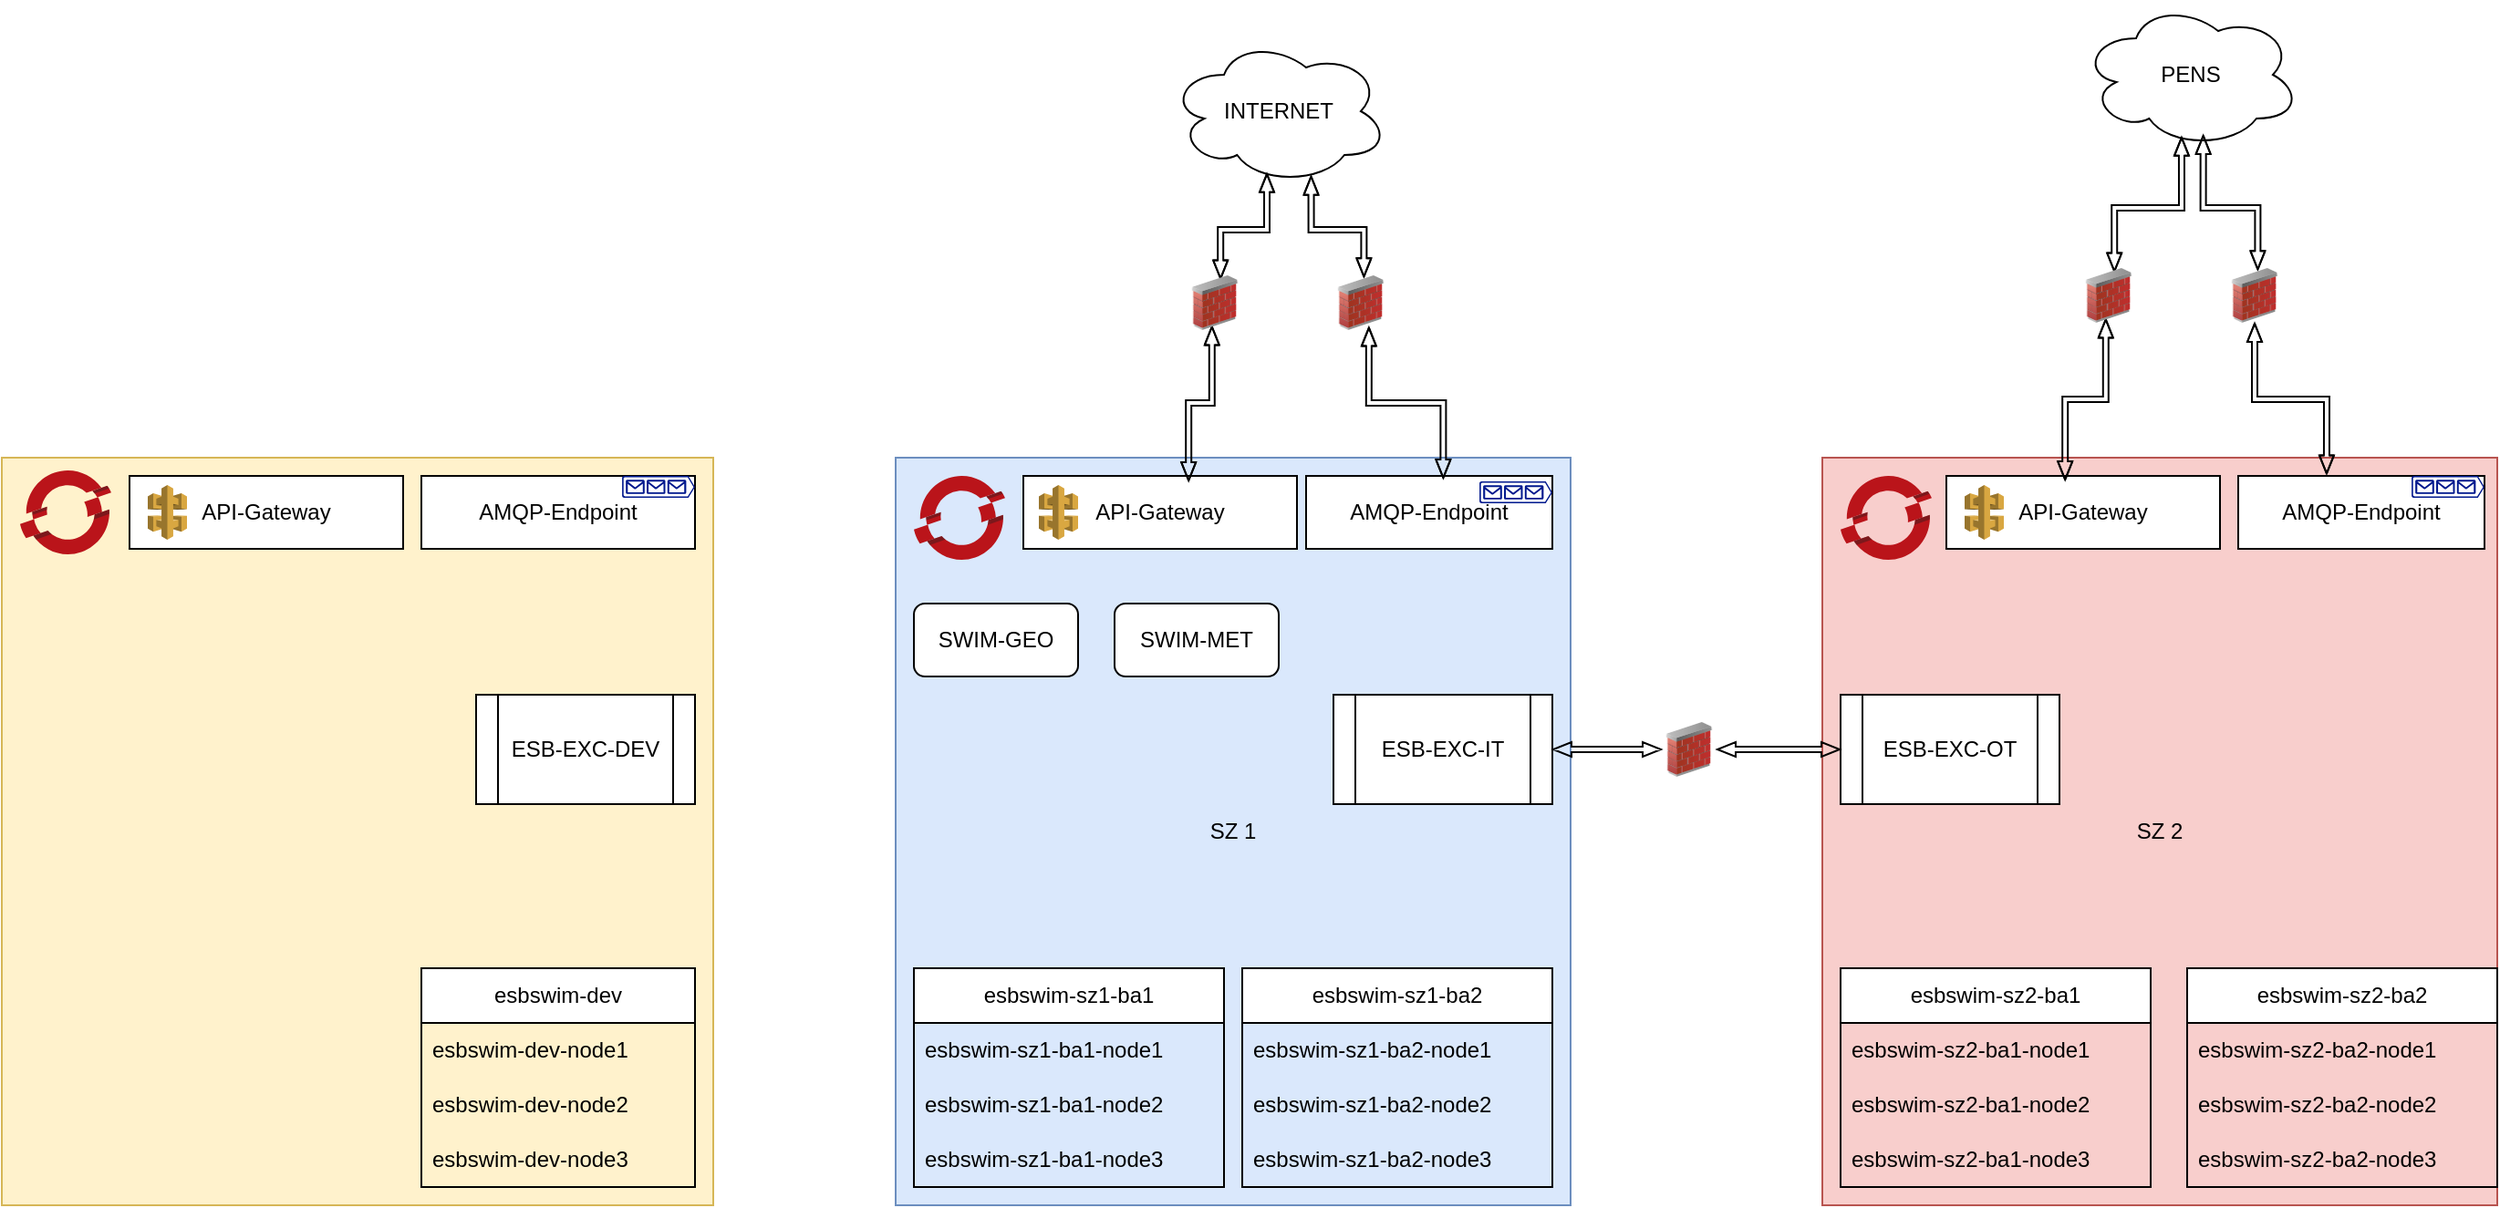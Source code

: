<mxfile version="24.7.17">
  <diagram name="Page-1" id="FNupXKHGurG4gmG0nF9r">
    <mxGraphModel dx="2887" dy="1863" grid="1" gridSize="10" guides="1" tooltips="1" connect="1" arrows="1" fold="1" page="1" pageScale="1" pageWidth="850" pageHeight="1100" math="0" shadow="0">
      <root>
        <mxCell id="0" />
        <mxCell id="1" parent="0" />
        <mxCell id="O3PTXH11fTzjpiajHuYh-46" value="" style="group" vertex="1" connectable="0" parent="1">
          <mxGeometry x="200" y="-230" width="370" height="410" as="geometry" />
        </mxCell>
        <mxCell id="O3PTXH11fTzjpiajHuYh-37" value="SZ 1" style="rounded=0;whiteSpace=wrap;html=1;fillColor=#dae8fc;strokeColor=#6c8ebf;" vertex="1" parent="O3PTXH11fTzjpiajHuYh-46">
          <mxGeometry width="370" height="410" as="geometry" />
        </mxCell>
        <mxCell id="O3PTXH11fTzjpiajHuYh-9" value="&lt;div&gt;esbswim-sz1-ba1&lt;/div&gt;" style="swimlane;fontStyle=0;childLayout=stackLayout;horizontal=1;startSize=30;horizontalStack=0;resizeParent=1;resizeParentMax=0;resizeLast=0;collapsible=1;marginBottom=0;whiteSpace=wrap;html=1;" vertex="1" parent="O3PTXH11fTzjpiajHuYh-46">
          <mxGeometry x="10" y="280" width="170" height="120" as="geometry" />
        </mxCell>
        <mxCell id="O3PTXH11fTzjpiajHuYh-10" value="&lt;div&gt;&lt;div&gt;esbswim-sz1-ba1-node1&lt;/div&gt;&lt;/div&gt;" style="text;strokeColor=none;fillColor=none;align=left;verticalAlign=middle;spacingLeft=4;spacingRight=4;overflow=hidden;points=[[0,0.5],[1,0.5]];portConstraint=eastwest;rotatable=0;whiteSpace=wrap;html=1;" vertex="1" parent="O3PTXH11fTzjpiajHuYh-9">
          <mxGeometry y="30" width="170" height="30" as="geometry" />
        </mxCell>
        <mxCell id="O3PTXH11fTzjpiajHuYh-11" value="&lt;div&gt;esbswim-sz1-ba1-node2&lt;/div&gt;" style="text;strokeColor=none;fillColor=none;align=left;verticalAlign=middle;spacingLeft=4;spacingRight=4;overflow=hidden;points=[[0,0.5],[1,0.5]];portConstraint=eastwest;rotatable=0;whiteSpace=wrap;html=1;" vertex="1" parent="O3PTXH11fTzjpiajHuYh-9">
          <mxGeometry y="60" width="170" height="30" as="geometry" />
        </mxCell>
        <mxCell id="O3PTXH11fTzjpiajHuYh-12" value="&lt;div&gt;esbswim-sz1-ba1-node3&lt;/div&gt;" style="text;strokeColor=none;fillColor=none;align=left;verticalAlign=middle;spacingLeft=4;spacingRight=4;overflow=hidden;points=[[0,0.5],[1,0.5]];portConstraint=eastwest;rotatable=0;whiteSpace=wrap;html=1;" vertex="1" parent="O3PTXH11fTzjpiajHuYh-9">
          <mxGeometry y="90" width="170" height="30" as="geometry" />
        </mxCell>
        <mxCell id="O3PTXH11fTzjpiajHuYh-17" value="&lt;div&gt;esbswim-sz1-ba2&lt;/div&gt;" style="swimlane;fontStyle=0;childLayout=stackLayout;horizontal=1;startSize=30;horizontalStack=0;resizeParent=1;resizeParentMax=0;resizeLast=0;collapsible=1;marginBottom=0;whiteSpace=wrap;html=1;" vertex="1" parent="O3PTXH11fTzjpiajHuYh-46">
          <mxGeometry x="190" y="280" width="170" height="120" as="geometry" />
        </mxCell>
        <mxCell id="O3PTXH11fTzjpiajHuYh-18" value="&lt;div&gt;&lt;div&gt;esbswim-sz1-ba2-node1&lt;/div&gt;&lt;/div&gt;" style="text;strokeColor=none;fillColor=none;align=left;verticalAlign=middle;spacingLeft=4;spacingRight=4;overflow=hidden;points=[[0,0.5],[1,0.5]];portConstraint=eastwest;rotatable=0;whiteSpace=wrap;html=1;" vertex="1" parent="O3PTXH11fTzjpiajHuYh-17">
          <mxGeometry y="30" width="170" height="30" as="geometry" />
        </mxCell>
        <mxCell id="O3PTXH11fTzjpiajHuYh-19" value="&lt;div&gt;esbswim-sz1-ba2-node2&lt;/div&gt;" style="text;strokeColor=none;fillColor=none;align=left;verticalAlign=middle;spacingLeft=4;spacingRight=4;overflow=hidden;points=[[0,0.5],[1,0.5]];portConstraint=eastwest;rotatable=0;whiteSpace=wrap;html=1;" vertex="1" parent="O3PTXH11fTzjpiajHuYh-17">
          <mxGeometry y="60" width="170" height="30" as="geometry" />
        </mxCell>
        <mxCell id="O3PTXH11fTzjpiajHuYh-20" value="&lt;div&gt;esbswim-sz1-ba2-node3&lt;/div&gt;" style="text;strokeColor=none;fillColor=none;align=left;verticalAlign=middle;spacingLeft=4;spacingRight=4;overflow=hidden;points=[[0,0.5],[1,0.5]];portConstraint=eastwest;rotatable=0;whiteSpace=wrap;html=1;" vertex="1" parent="O3PTXH11fTzjpiajHuYh-17">
          <mxGeometry y="90" width="170" height="30" as="geometry" />
        </mxCell>
        <mxCell id="O3PTXH11fTzjpiajHuYh-34" value="" style="image;sketch=0;aspect=fixed;html=1;points=[];align=center;fontSize=12;image=img/lib/mscae/OpenShift.svg;" vertex="1" parent="O3PTXH11fTzjpiajHuYh-46">
          <mxGeometry x="10" y="10" width="50" height="46" as="geometry" />
        </mxCell>
        <mxCell id="O3PTXH11fTzjpiajHuYh-39" value="SWIM-GEO" style="rounded=1;whiteSpace=wrap;html=1;" vertex="1" parent="O3PTXH11fTzjpiajHuYh-46">
          <mxGeometry x="10" y="80" width="90" height="40" as="geometry" />
        </mxCell>
        <mxCell id="O3PTXH11fTzjpiajHuYh-40" value="SWIM-MET" style="rounded=1;whiteSpace=wrap;html=1;" vertex="1" parent="O3PTXH11fTzjpiajHuYh-46">
          <mxGeometry x="120" y="80" width="90" height="40" as="geometry" />
        </mxCell>
        <mxCell id="O3PTXH11fTzjpiajHuYh-42" value="&lt;div&gt;ESB-EXC-IT&lt;/div&gt;" style="shape=process;whiteSpace=wrap;html=1;backgroundOutline=1;" vertex="1" parent="O3PTXH11fTzjpiajHuYh-46">
          <mxGeometry x="240" y="130" width="120" height="60" as="geometry" />
        </mxCell>
        <mxCell id="O3PTXH11fTzjpiajHuYh-65" value="&lt;div&gt;API-Gateway&lt;/div&gt;" style="rounded=0;whiteSpace=wrap;html=1;" vertex="1" parent="O3PTXH11fTzjpiajHuYh-46">
          <mxGeometry x="70" y="10" width="150" height="40" as="geometry" />
        </mxCell>
        <mxCell id="O3PTXH11fTzjpiajHuYh-67" value="AMQP-Endpoint" style="rounded=0;whiteSpace=wrap;html=1;" vertex="1" parent="O3PTXH11fTzjpiajHuYh-46">
          <mxGeometry x="225" y="10" width="135" height="40" as="geometry" />
        </mxCell>
        <mxCell id="O3PTXH11fTzjpiajHuYh-68" value="" style="sketch=0;aspect=fixed;pointerEvents=1;shadow=0;dashed=0;html=1;strokeColor=none;labelPosition=center;verticalLabelPosition=bottom;verticalAlign=top;align=center;fillColor=#00188D;shape=mxgraph.azure.queue_generic" vertex="1" parent="O3PTXH11fTzjpiajHuYh-46">
          <mxGeometry x="320" y="13" width="40" height="12" as="geometry" />
        </mxCell>
        <mxCell id="O3PTXH11fTzjpiajHuYh-47" value="" style="group" vertex="1" connectable="0" parent="1">
          <mxGeometry x="708" y="-230" width="370" height="410" as="geometry" />
        </mxCell>
        <mxCell id="O3PTXH11fTzjpiajHuYh-38" value="&lt;div&gt;SZ 2&lt;/div&gt;" style="rounded=0;whiteSpace=wrap;html=1;fillColor=#f8cecc;strokeColor=#b85450;" vertex="1" parent="O3PTXH11fTzjpiajHuYh-47">
          <mxGeometry width="370" height="410" as="geometry" />
        </mxCell>
        <mxCell id="O3PTXH11fTzjpiajHuYh-21" value="&lt;div&gt;esbswim-sz2-ba1&lt;/div&gt;" style="swimlane;fontStyle=0;childLayout=stackLayout;horizontal=1;startSize=30;horizontalStack=0;resizeParent=1;resizeParentMax=0;resizeLast=0;collapsible=1;marginBottom=0;whiteSpace=wrap;html=1;" vertex="1" parent="O3PTXH11fTzjpiajHuYh-47">
          <mxGeometry x="10" y="280" width="170" height="120" as="geometry" />
        </mxCell>
        <mxCell id="O3PTXH11fTzjpiajHuYh-22" value="&lt;div&gt;&lt;div&gt;esbswim-sz2-ba1-node1&lt;/div&gt;&lt;/div&gt;" style="text;strokeColor=none;fillColor=none;align=left;verticalAlign=middle;spacingLeft=4;spacingRight=4;overflow=hidden;points=[[0,0.5],[1,0.5]];portConstraint=eastwest;rotatable=0;whiteSpace=wrap;html=1;" vertex="1" parent="O3PTXH11fTzjpiajHuYh-21">
          <mxGeometry y="30" width="170" height="30" as="geometry" />
        </mxCell>
        <mxCell id="O3PTXH11fTzjpiajHuYh-23" value="&lt;div&gt;esbswim-sz2-ba1-node2&lt;/div&gt;" style="text;strokeColor=none;fillColor=none;align=left;verticalAlign=middle;spacingLeft=4;spacingRight=4;overflow=hidden;points=[[0,0.5],[1,0.5]];portConstraint=eastwest;rotatable=0;whiteSpace=wrap;html=1;" vertex="1" parent="O3PTXH11fTzjpiajHuYh-21">
          <mxGeometry y="60" width="170" height="30" as="geometry" />
        </mxCell>
        <mxCell id="O3PTXH11fTzjpiajHuYh-24" value="&lt;div&gt;esbswim-sz2-ba1-node3&lt;/div&gt;" style="text;strokeColor=none;fillColor=none;align=left;verticalAlign=middle;spacingLeft=4;spacingRight=4;overflow=hidden;points=[[0,0.5],[1,0.5]];portConstraint=eastwest;rotatable=0;whiteSpace=wrap;html=1;" vertex="1" parent="O3PTXH11fTzjpiajHuYh-21">
          <mxGeometry y="90" width="170" height="30" as="geometry" />
        </mxCell>
        <mxCell id="O3PTXH11fTzjpiajHuYh-25" value="&lt;div&gt;esbswim-sz2-ba2&lt;/div&gt;" style="swimlane;fontStyle=0;childLayout=stackLayout;horizontal=1;startSize=30;horizontalStack=0;resizeParent=1;resizeParentMax=0;resizeLast=0;collapsible=1;marginBottom=0;whiteSpace=wrap;html=1;" vertex="1" parent="O3PTXH11fTzjpiajHuYh-47">
          <mxGeometry x="200" y="280" width="170" height="120" as="geometry" />
        </mxCell>
        <mxCell id="O3PTXH11fTzjpiajHuYh-26" value="&lt;div&gt;&lt;div&gt;esbswim-sz2-ba2-node1&lt;/div&gt;&lt;/div&gt;" style="text;strokeColor=none;fillColor=none;align=left;verticalAlign=middle;spacingLeft=4;spacingRight=4;overflow=hidden;points=[[0,0.5],[1,0.5]];portConstraint=eastwest;rotatable=0;whiteSpace=wrap;html=1;" vertex="1" parent="O3PTXH11fTzjpiajHuYh-25">
          <mxGeometry y="30" width="170" height="30" as="geometry" />
        </mxCell>
        <mxCell id="O3PTXH11fTzjpiajHuYh-27" value="&lt;div&gt;esbswim-sz2-ba2-node2&lt;/div&gt;" style="text;strokeColor=none;fillColor=none;align=left;verticalAlign=middle;spacingLeft=4;spacingRight=4;overflow=hidden;points=[[0,0.5],[1,0.5]];portConstraint=eastwest;rotatable=0;whiteSpace=wrap;html=1;" vertex="1" parent="O3PTXH11fTzjpiajHuYh-25">
          <mxGeometry y="60" width="170" height="30" as="geometry" />
        </mxCell>
        <mxCell id="O3PTXH11fTzjpiajHuYh-28" value="&lt;div&gt;esbswim-sz2-ba2-node3&lt;/div&gt;" style="text;strokeColor=none;fillColor=none;align=left;verticalAlign=middle;spacingLeft=4;spacingRight=4;overflow=hidden;points=[[0,0.5],[1,0.5]];portConstraint=eastwest;rotatable=0;whiteSpace=wrap;html=1;" vertex="1" parent="O3PTXH11fTzjpiajHuYh-25">
          <mxGeometry y="90" width="170" height="30" as="geometry" />
        </mxCell>
        <mxCell id="O3PTXH11fTzjpiajHuYh-35" value="" style="image;sketch=0;aspect=fixed;html=1;points=[];align=center;fontSize=12;image=img/lib/mscae/OpenShift.svg;" vertex="1" parent="O3PTXH11fTzjpiajHuYh-47">
          <mxGeometry x="10" y="10" width="50" height="46" as="geometry" />
        </mxCell>
        <mxCell id="O3PTXH11fTzjpiajHuYh-43" value="&lt;div&gt;ESB-EXC-OT&lt;/div&gt;" style="shape=process;whiteSpace=wrap;html=1;backgroundOutline=1;" vertex="1" parent="O3PTXH11fTzjpiajHuYh-47">
          <mxGeometry x="10" y="130" width="120" height="60" as="geometry" />
        </mxCell>
        <mxCell id="O3PTXH11fTzjpiajHuYh-71" value="AMQP-Endpoint" style="rounded=0;whiteSpace=wrap;html=1;" vertex="1" parent="O3PTXH11fTzjpiajHuYh-47">
          <mxGeometry x="228" y="10" width="135" height="40" as="geometry" />
        </mxCell>
        <mxCell id="O3PTXH11fTzjpiajHuYh-74" value="" style="group" vertex="1" connectable="0" parent="O3PTXH11fTzjpiajHuYh-47">
          <mxGeometry x="68" y="10" width="150" height="40" as="geometry" />
        </mxCell>
        <mxCell id="O3PTXH11fTzjpiajHuYh-70" value="&lt;div&gt;API-Gateway&lt;/div&gt;" style="rounded=0;whiteSpace=wrap;html=1;" vertex="1" parent="O3PTXH11fTzjpiajHuYh-74">
          <mxGeometry width="150" height="40" as="geometry" />
        </mxCell>
        <mxCell id="O3PTXH11fTzjpiajHuYh-73" value="" style="outlineConnect=0;dashed=0;verticalLabelPosition=bottom;verticalAlign=top;align=center;html=1;shape=mxgraph.aws3.api_gateway;fillColor=#D9A741;gradientColor=none;" vertex="1" parent="O3PTXH11fTzjpiajHuYh-74">
          <mxGeometry x="10" y="5" width="21.5" height="30" as="geometry" />
        </mxCell>
        <mxCell id="O3PTXH11fTzjpiajHuYh-92" value="" style="sketch=0;aspect=fixed;pointerEvents=1;shadow=0;dashed=0;html=1;strokeColor=none;labelPosition=center;verticalLabelPosition=bottom;verticalAlign=top;align=center;fillColor=#00188D;shape=mxgraph.azure.queue_generic" vertex="1" parent="O3PTXH11fTzjpiajHuYh-47">
          <mxGeometry x="323" y="10" width="40" height="12" as="geometry" />
        </mxCell>
        <mxCell id="O3PTXH11fTzjpiajHuYh-45" value="" style="shape=flexArrow;endArrow=classic;startArrow=classic;html=1;rounded=0;exitX=1;exitY=0.5;exitDx=0;exitDy=0;entryX=0;entryY=0.5;entryDx=0;entryDy=0;startSize=3;endSize=3;arcSize=15;width=3;startWidth=4;endWidth=4;" edge="1" parent="1" source="O3PTXH11fTzjpiajHuYh-96" target="O3PTXH11fTzjpiajHuYh-43">
          <mxGeometry width="100" height="100" relative="1" as="geometry">
            <mxPoint x="560" y="10" as="sourcePoint" />
            <mxPoint x="660" y="-90" as="targetPoint" />
          </mxGeometry>
        </mxCell>
        <mxCell id="O3PTXH11fTzjpiajHuYh-72" value="" style="outlineConnect=0;dashed=0;verticalLabelPosition=bottom;verticalAlign=top;align=center;html=1;shape=mxgraph.aws3.api_gateway;fillColor=#D9A741;gradientColor=none;" vertex="1" parent="1">
          <mxGeometry x="278.5" y="-215" width="21.5" height="30" as="geometry" />
        </mxCell>
        <mxCell id="O3PTXH11fTzjpiajHuYh-93" value="INTERNET" style="ellipse;shape=cloud;whiteSpace=wrap;html=1;" vertex="1" parent="1">
          <mxGeometry x="350" y="-460" width="120" height="80" as="geometry" />
        </mxCell>
        <mxCell id="O3PTXH11fTzjpiajHuYh-94" value="PENS" style="ellipse;shape=cloud;whiteSpace=wrap;html=1;" vertex="1" parent="1">
          <mxGeometry x="850" y="-480" width="120" height="80" as="geometry" />
        </mxCell>
        <mxCell id="O3PTXH11fTzjpiajHuYh-97" value="" style="shape=flexArrow;endArrow=classic;startArrow=classic;html=1;rounded=0;exitX=1;exitY=0.5;exitDx=0;exitDy=0;entryX=0;entryY=0.5;entryDx=0;entryDy=0;startSize=3;endSize=3;arcSize=15;width=3;startWidth=4;endWidth=4;" edge="1" parent="1" source="O3PTXH11fTzjpiajHuYh-42" target="O3PTXH11fTzjpiajHuYh-96">
          <mxGeometry width="100" height="100" relative="1" as="geometry">
            <mxPoint x="560" y="-70" as="sourcePoint" />
            <mxPoint x="718" y="-70" as="targetPoint" />
          </mxGeometry>
        </mxCell>
        <mxCell id="O3PTXH11fTzjpiajHuYh-96" value="" style="image;html=1;image=img/lib/clip_art/networking/Firewall_02_128x128.png" vertex="1" parent="1">
          <mxGeometry x="620" y="-85" width="30" height="30" as="geometry" />
        </mxCell>
        <mxCell id="O3PTXH11fTzjpiajHuYh-98" value="" style="shape=flexArrow;endArrow=classic;startArrow=classic;html=1;rounded=0;entryX=0.604;entryY=0.075;entryDx=0;entryDy=0;startSize=3;endSize=3;arcSize=15;width=3;startWidth=4;endWidth=4;entryPerimeter=0;exitX=0.446;exitY=0.924;exitDx=0;exitDy=0;exitPerimeter=0;edgeStyle=orthogonalEdgeStyle;" edge="1" parent="1" source="O3PTXH11fTzjpiajHuYh-102" target="O3PTXH11fTzjpiajHuYh-65">
          <mxGeometry width="100" height="100" relative="1" as="geometry">
            <mxPoint x="380" y="-320" as="sourcePoint" />
            <mxPoint x="440" y="-320" as="targetPoint" />
          </mxGeometry>
        </mxCell>
        <mxCell id="O3PTXH11fTzjpiajHuYh-99" value="" style="shape=flexArrow;endArrow=classic;startArrow=classic;html=1;rounded=0;exitX=0.648;exitY=0.942;exitDx=0;exitDy=0;startSize=3;endSize=3;arcSize=15;width=3;startWidth=4;endWidth=4;exitPerimeter=0;entryX=0.557;entryY=0.039;entryDx=0;entryDy=0;entryPerimeter=0;edgeStyle=orthogonalEdgeStyle;" edge="1" parent="1" source="O3PTXH11fTzjpiajHuYh-100" target="O3PTXH11fTzjpiajHuYh-67">
          <mxGeometry width="100" height="100" relative="1" as="geometry">
            <mxPoint x="440" y="-360" as="sourcePoint" />
            <mxPoint x="500" y="-360" as="targetPoint" />
          </mxGeometry>
        </mxCell>
        <mxCell id="O3PTXH11fTzjpiajHuYh-101" value="" style="shape=flexArrow;endArrow=classic;startArrow=classic;html=1;rounded=0;exitX=0.648;exitY=0.942;exitDx=0;exitDy=0;startSize=3;endSize=3;arcSize=15;width=3;startWidth=4;endWidth=4;exitPerimeter=0;entryX=0.557;entryY=0.039;entryDx=0;entryDy=0;entryPerimeter=0;edgeStyle=orthogonalEdgeStyle;" edge="1" parent="1" source="O3PTXH11fTzjpiajHuYh-93" target="O3PTXH11fTzjpiajHuYh-100">
          <mxGeometry width="100" height="100" relative="1" as="geometry">
            <mxPoint x="428" y="-385" as="sourcePoint" />
            <mxPoint x="500" y="-218" as="targetPoint" />
          </mxGeometry>
        </mxCell>
        <mxCell id="O3PTXH11fTzjpiajHuYh-100" value="" style="image;html=1;image=img/lib/clip_art/networking/Firewall_02_128x128.png" vertex="1" parent="1">
          <mxGeometry x="440" y="-330" width="30" height="30" as="geometry" />
        </mxCell>
        <mxCell id="O3PTXH11fTzjpiajHuYh-103" value="" style="shape=flexArrow;endArrow=classic;startArrow=classic;html=1;rounded=0;entryX=0.604;entryY=0.075;entryDx=0;entryDy=0;startSize=3;endSize=3;arcSize=15;width=3;startWidth=4;endWidth=4;entryPerimeter=0;exitX=0.446;exitY=0.924;exitDx=0;exitDy=0;exitPerimeter=0;edgeStyle=orthogonalEdgeStyle;" edge="1" parent="1" source="O3PTXH11fTzjpiajHuYh-93" target="O3PTXH11fTzjpiajHuYh-102">
          <mxGeometry width="100" height="100" relative="1" as="geometry">
            <mxPoint x="404" y="-386" as="sourcePoint" />
            <mxPoint x="361" y="-217" as="targetPoint" />
          </mxGeometry>
        </mxCell>
        <mxCell id="O3PTXH11fTzjpiajHuYh-102" value="" style="image;html=1;image=img/lib/clip_art/networking/Firewall_02_128x128.png" vertex="1" parent="1">
          <mxGeometry x="360" y="-330" width="30" height="30" as="geometry" />
        </mxCell>
        <mxCell id="O3PTXH11fTzjpiajHuYh-111" value="" style="shape=flexArrow;endArrow=classic;startArrow=classic;html=1;rounded=0;entryX=0.434;entryY=0.063;entryDx=0;entryDy=0;startSize=3;endSize=3;arcSize=15;width=3;startWidth=4;endWidth=4;entryPerimeter=0;exitX=0.446;exitY=0.924;exitDx=0;exitDy=0;exitPerimeter=0;edgeStyle=orthogonalEdgeStyle;" edge="1" parent="1" source="O3PTXH11fTzjpiajHuYh-116" target="O3PTXH11fTzjpiajHuYh-70">
          <mxGeometry width="100" height="100" relative="1" as="geometry">
            <mxPoint x="870" y="-324" as="sourcePoint" />
            <mxPoint x="851" y="-221" as="targetPoint" />
          </mxGeometry>
        </mxCell>
        <mxCell id="O3PTXH11fTzjpiajHuYh-112" value="" style="shape=flexArrow;endArrow=classic;startArrow=classic;html=1;rounded=0;exitX=0.5;exitY=1;exitDx=0;exitDy=0;startSize=3;endSize=3;arcSize=15;width=3;startWidth=4;endWidth=4;entryX=0.359;entryY=-0.02;entryDx=0;entryDy=0;entryPerimeter=0;edgeStyle=orthogonalEdgeStyle;" edge="1" parent="1" source="O3PTXH11fTzjpiajHuYh-114" target="O3PTXH11fTzjpiajHuYh-71">
          <mxGeometry width="100" height="100" relative="1" as="geometry">
            <mxPoint x="930" y="-364" as="sourcePoint" />
            <mxPoint x="990" y="-222" as="targetPoint" />
          </mxGeometry>
        </mxCell>
        <mxCell id="O3PTXH11fTzjpiajHuYh-113" value="" style="shape=flexArrow;endArrow=classic;startArrow=classic;html=1;rounded=0;exitX=0.557;exitY=0.912;exitDx=0;exitDy=0;startSize=3;endSize=3;arcSize=15;width=3;startWidth=4;endWidth=4;exitPerimeter=0;entryX=0.557;entryY=0.039;entryDx=0;entryDy=0;entryPerimeter=0;edgeStyle=orthogonalEdgeStyle;" edge="1" parent="1" target="O3PTXH11fTzjpiajHuYh-114" source="O3PTXH11fTzjpiajHuYh-94">
          <mxGeometry width="100" height="100" relative="1" as="geometry">
            <mxPoint x="918" y="-389" as="sourcePoint" />
            <mxPoint x="990" y="-222" as="targetPoint" />
          </mxGeometry>
        </mxCell>
        <mxCell id="O3PTXH11fTzjpiajHuYh-114" value="" style="image;html=1;image=img/lib/clip_art/networking/Firewall_02_128x128.png" vertex="1" parent="1">
          <mxGeometry x="930" y="-334" width="30" height="30" as="geometry" />
        </mxCell>
        <mxCell id="O3PTXH11fTzjpiajHuYh-115" value="" style="shape=flexArrow;endArrow=classic;startArrow=classic;html=1;rounded=0;entryX=0.604;entryY=0.075;entryDx=0;entryDy=0;startSize=3;endSize=3;arcSize=15;width=3;startWidth=4;endWidth=4;entryPerimeter=0;exitX=0.458;exitY=0.924;exitDx=0;exitDy=0;exitPerimeter=0;edgeStyle=orthogonalEdgeStyle;" edge="1" parent="1" target="O3PTXH11fTzjpiajHuYh-116" source="O3PTXH11fTzjpiajHuYh-94">
          <mxGeometry width="100" height="100" relative="1" as="geometry">
            <mxPoint x="894" y="-390" as="sourcePoint" />
            <mxPoint x="851" y="-221" as="targetPoint" />
          </mxGeometry>
        </mxCell>
        <mxCell id="O3PTXH11fTzjpiajHuYh-116" value="" style="image;html=1;image=img/lib/clip_art/networking/Firewall_02_128x128.png" vertex="1" parent="1">
          <mxGeometry x="850" y="-334" width="30" height="30" as="geometry" />
        </mxCell>
        <mxCell id="O3PTXH11fTzjpiajHuYh-158" value="" style="group" vertex="1" connectable="0" parent="1">
          <mxGeometry x="-290" y="-230" width="390" height="410" as="geometry" />
        </mxCell>
        <mxCell id="O3PTXH11fTzjpiajHuYh-117" value="" style="rounded=0;whiteSpace=wrap;html=1;fillColor=#fff2cc;strokeColor=#d6b656;" vertex="1" parent="O3PTXH11fTzjpiajHuYh-158">
          <mxGeometry width="390" height="410" as="geometry" />
        </mxCell>
        <mxCell id="O3PTXH11fTzjpiajHuYh-29" value="&lt;div&gt;esbswim-dev&lt;/div&gt;" style="swimlane;fontStyle=0;childLayout=stackLayout;horizontal=1;startSize=30;horizontalStack=0;resizeParent=1;resizeParentMax=0;resizeLast=0;collapsible=1;marginBottom=0;whiteSpace=wrap;html=1;" vertex="1" parent="O3PTXH11fTzjpiajHuYh-158">
          <mxGeometry x="230" y="280" width="150" height="120" as="geometry" />
        </mxCell>
        <mxCell id="O3PTXH11fTzjpiajHuYh-30" value="&lt;div&gt;&lt;div&gt;esbswim-dev-node1&lt;/div&gt;&lt;/div&gt;" style="text;strokeColor=none;fillColor=none;align=left;verticalAlign=middle;spacingLeft=4;spacingRight=4;overflow=hidden;points=[[0,0.5],[1,0.5]];portConstraint=eastwest;rotatable=0;whiteSpace=wrap;html=1;" vertex="1" parent="O3PTXH11fTzjpiajHuYh-29">
          <mxGeometry y="30" width="150" height="30" as="geometry" />
        </mxCell>
        <mxCell id="O3PTXH11fTzjpiajHuYh-31" value="&lt;div&gt;esbswim-dev-node2&lt;/div&gt;" style="text;strokeColor=none;fillColor=none;align=left;verticalAlign=middle;spacingLeft=4;spacingRight=4;overflow=hidden;points=[[0,0.5],[1,0.5]];portConstraint=eastwest;rotatable=0;whiteSpace=wrap;html=1;" vertex="1" parent="O3PTXH11fTzjpiajHuYh-29">
          <mxGeometry y="60" width="150" height="30" as="geometry" />
        </mxCell>
        <mxCell id="O3PTXH11fTzjpiajHuYh-32" value="&lt;div&gt;esbswim-dev-node3&lt;/div&gt;" style="text;strokeColor=none;fillColor=none;align=left;verticalAlign=middle;spacingLeft=4;spacingRight=4;overflow=hidden;points=[[0,0.5],[1,0.5]];portConstraint=eastwest;rotatable=0;whiteSpace=wrap;html=1;" vertex="1" parent="O3PTXH11fTzjpiajHuYh-29">
          <mxGeometry y="90" width="150" height="30" as="geometry" />
        </mxCell>
        <mxCell id="O3PTXH11fTzjpiajHuYh-33" value="" style="image;sketch=0;aspect=fixed;html=1;points=[];align=center;fontSize=12;image=img/lib/mscae/OpenShift.svg;" vertex="1" parent="O3PTXH11fTzjpiajHuYh-158">
          <mxGeometry x="10" y="7" width="50" height="46" as="geometry" />
        </mxCell>
        <mxCell id="O3PTXH11fTzjpiajHuYh-118" value="" style="group" vertex="1" connectable="0" parent="O3PTXH11fTzjpiajHuYh-158">
          <mxGeometry x="70" y="10" width="150" height="40" as="geometry" />
        </mxCell>
        <mxCell id="O3PTXH11fTzjpiajHuYh-119" value="&lt;div&gt;API-Gateway&lt;/div&gt;" style="rounded=0;whiteSpace=wrap;html=1;" vertex="1" parent="O3PTXH11fTzjpiajHuYh-118">
          <mxGeometry width="150" height="40" as="geometry" />
        </mxCell>
        <mxCell id="O3PTXH11fTzjpiajHuYh-120" value="" style="outlineConnect=0;dashed=0;verticalLabelPosition=bottom;verticalAlign=top;align=center;html=1;shape=mxgraph.aws3.api_gateway;fillColor=#D9A741;gradientColor=none;" vertex="1" parent="O3PTXH11fTzjpiajHuYh-118">
          <mxGeometry x="10" y="5" width="21.5" height="30" as="geometry" />
        </mxCell>
        <mxCell id="O3PTXH11fTzjpiajHuYh-138" value="AMQP-Endpoint" style="rounded=0;whiteSpace=wrap;html=1;" vertex="1" parent="O3PTXH11fTzjpiajHuYh-158">
          <mxGeometry x="230" y="10" width="150" height="40" as="geometry" />
        </mxCell>
        <mxCell id="O3PTXH11fTzjpiajHuYh-139" value="" style="sketch=0;aspect=fixed;pointerEvents=1;shadow=0;dashed=0;html=1;strokeColor=none;labelPosition=center;verticalLabelPosition=bottom;verticalAlign=top;align=center;fillColor=#00188D;shape=mxgraph.azure.queue_generic" vertex="1" parent="O3PTXH11fTzjpiajHuYh-158">
          <mxGeometry x="340" y="10" width="40" height="12" as="geometry" />
        </mxCell>
        <mxCell id="O3PTXH11fTzjpiajHuYh-157" value="&lt;div&gt;ESB-EXC-DEV&lt;/div&gt;" style="shape=process;whiteSpace=wrap;html=1;backgroundOutline=1;" vertex="1" parent="O3PTXH11fTzjpiajHuYh-158">
          <mxGeometry x="260" y="130" width="120" height="60" as="geometry" />
        </mxCell>
      </root>
    </mxGraphModel>
  </diagram>
</mxfile>
